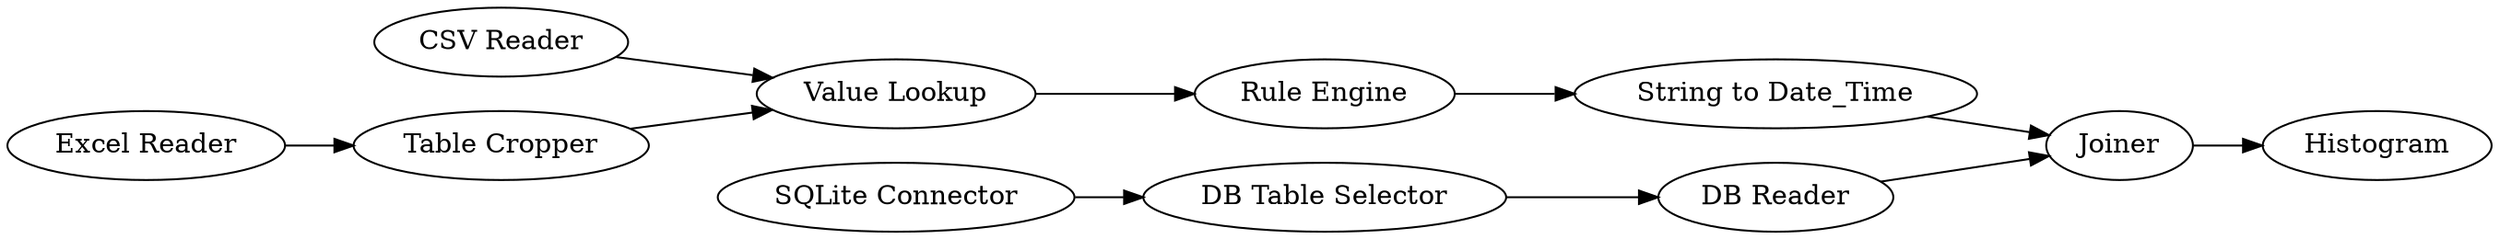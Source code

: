 digraph {
	424 -> 271
	403 -> 404
	273 -> 368
	272 -> 273
	271 -> 272
	404 -> 368
	266 -> 271
	406 -> 403
	368 -> 372
	426 -> 266
	403 [label="DB Table Selector"]
	372 [label=Histogram]
	368 [label=Joiner]
	272 [label="Rule Engine"]
	273 [label="String to Date_Time"]
	266 [label="Table Cropper"]
	404 [label="DB Reader"]
	406 [label="SQLite Connector"]
	271 [label="Value Lookup"]
	424 [label="CSV Reader"]
	426 [label="Excel Reader"]
	rankdir=LR
}
